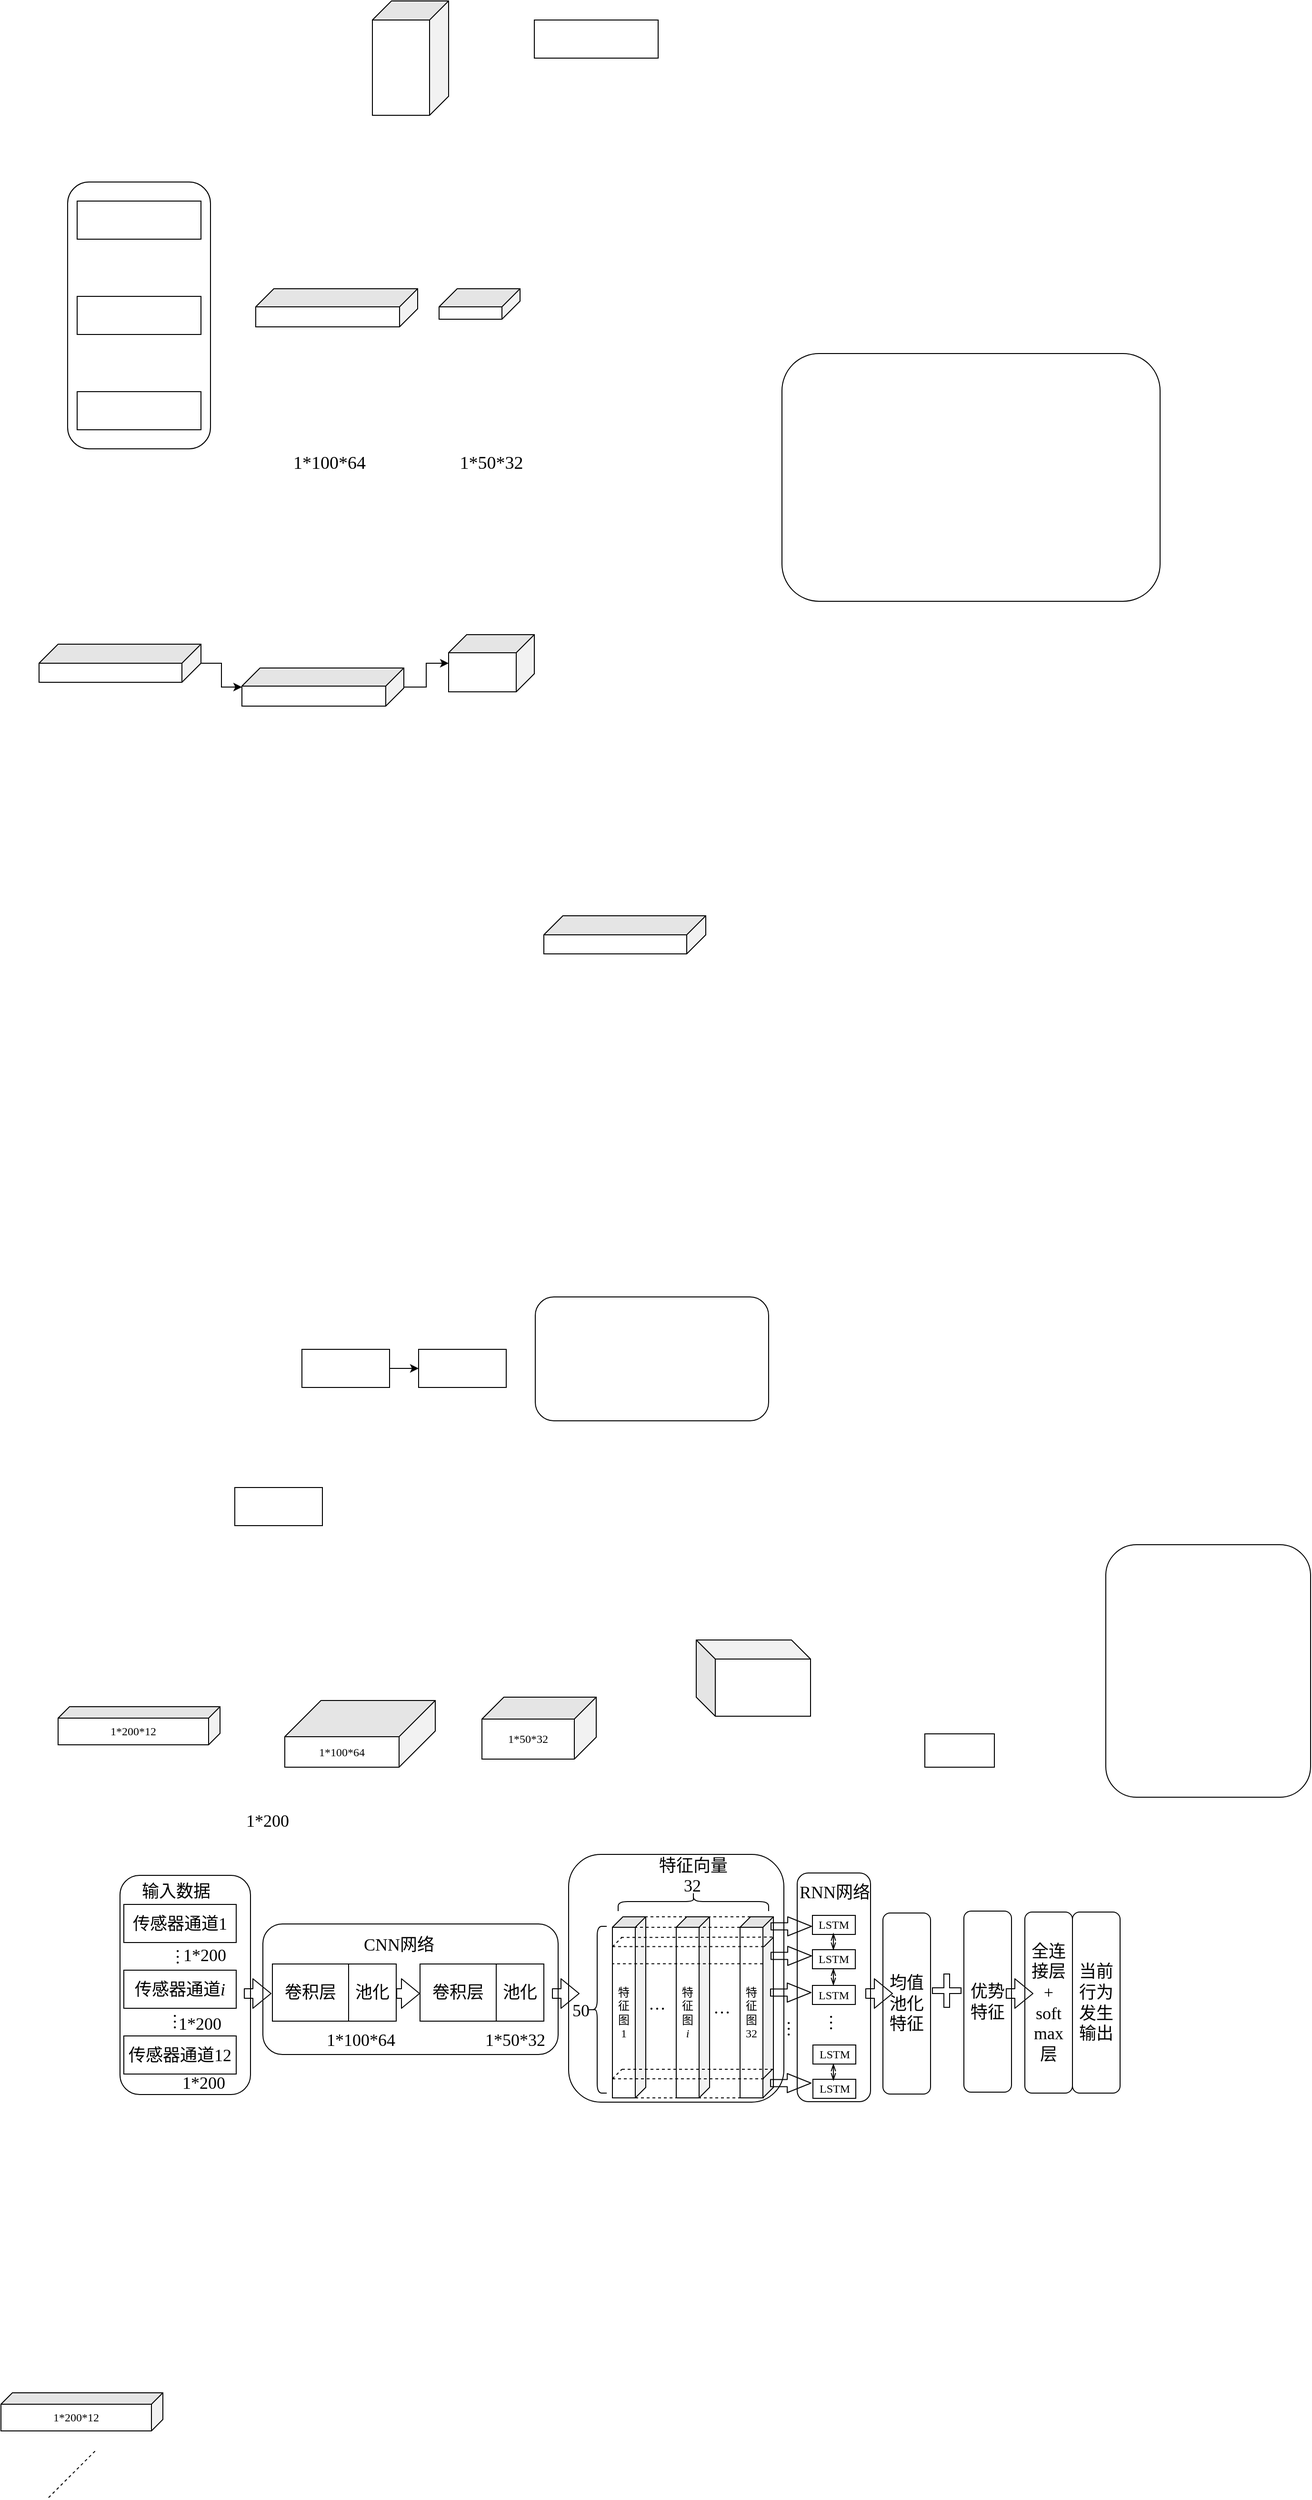 <mxfile version="12.1.5" type="github" pages="1">
  <diagram id="lJSEZnFhlExgmXPmysFB" name="Page-1">
    <mxGraphModel dx="1955" dy="560" grid="1" gridSize="10" guides="1" tooltips="1" connect="1" arrows="1" fold="1" page="1" pageScale="1" pageWidth="827" pageHeight="1169" math="0" shadow="0">
      <root>
        <mxCell id="0"/>
        <mxCell id="1" parent="0"/>
        <mxCell id="eGzz-Rn0fV7NUqwpoASo-1" value="" style="rounded=0;whiteSpace=wrap;html=1;fontFamily=Times New Roman;" parent="1" vertex="1">
          <mxGeometry x="50" y="240" width="130" height="40" as="geometry"/>
        </mxCell>
        <mxCell id="eGzz-Rn0fV7NUqwpoASo-10" value="" style="rounded=0;whiteSpace=wrap;html=1;fontFamily=Times New Roman;" parent="1" vertex="1">
          <mxGeometry x="50" y="340" width="130" height="40" as="geometry"/>
        </mxCell>
        <mxCell id="eGzz-Rn0fV7NUqwpoASo-11" value="" style="rounded=0;whiteSpace=wrap;html=1;fontFamily=Times New Roman;" parent="1" vertex="1">
          <mxGeometry x="50" y="440" width="130" height="40" as="geometry"/>
        </mxCell>
        <mxCell id="eGzz-Rn0fV7NUqwpoASo-12" value="" style="rounded=1;whiteSpace=wrap;html=1;fillColor=none;fontFamily=Times New Roman;" parent="1" vertex="1">
          <mxGeometry x="40" y="220" width="150" height="280" as="geometry"/>
        </mxCell>
        <mxCell id="eGzz-Rn0fV7NUqwpoASo-13" value="" style="rounded=1;whiteSpace=wrap;html=1;fillColor=none;fontFamily=Times New Roman;" parent="1" vertex="1">
          <mxGeometry x="790" y="400" width="397" height="260" as="geometry"/>
        </mxCell>
        <mxCell id="eGzz-Rn0fV7NUqwpoASo-28" value="" style="edgeStyle=orthogonalEdgeStyle;rounded=0;orthogonalLoop=1;jettySize=auto;html=1;fontFamily=Times New Roman;" parent="1" source="eGzz-Rn0fV7NUqwpoASo-14" target="eGzz-Rn0fV7NUqwpoASo-27" edge="1">
          <mxGeometry relative="1" as="geometry"/>
        </mxCell>
        <mxCell id="eGzz-Rn0fV7NUqwpoASo-14" value="" style="shape=cube;whiteSpace=wrap;html=1;boundedLbl=1;backgroundOutline=1;darkOpacity=0.05;darkOpacity2=0.1;fillColor=none;direction=south;size=19;fontFamily=Times New Roman;" parent="1" vertex="1">
          <mxGeometry x="223" y="730" width="170" height="40" as="geometry"/>
        </mxCell>
        <mxCell id="eGzz-Rn0fV7NUqwpoASo-27" value="" style="shape=cube;whiteSpace=wrap;html=1;boundedLbl=1;backgroundOutline=1;darkOpacity=0.05;darkOpacity2=0.1;fillColor=none;direction=south;size=19;fontFamily=Times New Roman;" parent="1" vertex="1">
          <mxGeometry x="440" y="695" width="90" height="60" as="geometry"/>
        </mxCell>
        <mxCell id="eGzz-Rn0fV7NUqwpoASo-15" value="" style="shape=cube;whiteSpace=wrap;html=1;boundedLbl=1;backgroundOutline=1;darkOpacity=0.05;darkOpacity2=0.1;fillColor=none;direction=south;fontFamily=Times New Roman;" parent="1" vertex="1">
          <mxGeometry x="360" y="30" width="80" height="120" as="geometry"/>
        </mxCell>
        <mxCell id="eGzz-Rn0fV7NUqwpoASo-30" value="" style="edgeStyle=orthogonalEdgeStyle;rounded=0;orthogonalLoop=1;jettySize=auto;html=1;fontFamily=Times New Roman;" parent="1" source="eGzz-Rn0fV7NUqwpoASo-16" target="eGzz-Rn0fV7NUqwpoASo-14" edge="1">
          <mxGeometry relative="1" as="geometry"/>
        </mxCell>
        <mxCell id="eGzz-Rn0fV7NUqwpoASo-16" value="" style="shape=cube;whiteSpace=wrap;html=1;boundedLbl=1;backgroundOutline=1;darkOpacity=0.05;darkOpacity2=0.1;fillColor=none;direction=south;fontFamily=Times New Roman;" parent="1" vertex="1">
          <mxGeometry x="10" y="705" width="170" height="40" as="geometry"/>
        </mxCell>
        <mxCell id="eGzz-Rn0fV7NUqwpoASo-20" value="" style="rounded=0;whiteSpace=wrap;html=1;fontFamily=Times New Roman;" parent="1" vertex="1">
          <mxGeometry x="530" y="50" width="130" height="40" as="geometry"/>
        </mxCell>
        <mxCell id="eGzz-Rn0fV7NUqwpoASo-31" value="" style="shape=cube;whiteSpace=wrap;html=1;boundedLbl=1;backgroundOutline=1;darkOpacity=0.05;darkOpacity2=0.1;fillColor=none;direction=south;size=19;fontFamily=Times New Roman;" parent="1" vertex="1">
          <mxGeometry x="237.5" y="332" width="170" height="40" as="geometry"/>
        </mxCell>
        <mxCell id="eGzz-Rn0fV7NUqwpoASo-32" value="&lt;font style=&quot;font-size: 19px&quot;&gt;1*100*64&lt;/font&gt;" style="text;html=1;strokeColor=none;fillColor=none;align=center;verticalAlign=middle;whiteSpace=wrap;rounded=0;fontFamily=Times New Roman;" parent="1" vertex="1">
          <mxGeometry x="260" y="490" width="110" height="50" as="geometry"/>
        </mxCell>
        <mxCell id="eGzz-Rn0fV7NUqwpoASo-33" value="" style="shape=cube;whiteSpace=wrap;html=1;boundedLbl=1;backgroundOutline=1;darkOpacity=0.05;darkOpacity2=0.1;fillColor=none;direction=south;size=19;fontFamily=Times New Roman;" parent="1" vertex="1">
          <mxGeometry x="430" y="332" width="85" height="32" as="geometry"/>
        </mxCell>
        <mxCell id="eGzz-Rn0fV7NUqwpoASo-34" value="" style="rounded=1;whiteSpace=wrap;html=1;fillColor=none;fontFamily=Times New Roman;" parent="1" vertex="1">
          <mxGeometry x="531" y="1390" width="245" height="130" as="geometry"/>
        </mxCell>
        <mxCell id="eGzz-Rn0fV7NUqwpoASo-35" value="&lt;font style=&quot;font-size: 19px&quot;&gt;1*50*32&lt;/font&gt;" style="text;html=1;strokeColor=none;fillColor=none;align=center;verticalAlign=middle;whiteSpace=wrap;rounded=0;fontFamily=Times New Roman;" parent="1" vertex="1">
          <mxGeometry x="430" y="490" width="110" height="50" as="geometry"/>
        </mxCell>
        <mxCell id="eGzz-Rn0fV7NUqwpoASo-36" value="特征图&lt;br&gt;1" style="shape=cube;whiteSpace=wrap;html=1;boundedLbl=1;backgroundOutline=1;darkOpacity=0.05;darkOpacity2=0.1;fillColor=none;direction=south;size=11;fontFamily=Times New Roman;" parent="1" vertex="1">
          <mxGeometry x="612" y="2040.5" width="35" height="190" as="geometry"/>
        </mxCell>
        <mxCell id="eGzz-Rn0fV7NUqwpoASo-37" value="特征图&lt;br&gt;&lt;i&gt;i&lt;/i&gt;" style="shape=cube;whiteSpace=wrap;html=1;boundedLbl=1;backgroundOutline=1;darkOpacity=0.05;darkOpacity2=0.1;fillColor=none;direction=south;size=11;fontStyle=0;fontFamily=Times New Roman;" parent="1" vertex="1">
          <mxGeometry x="679" y="2040.5" width="35" height="190" as="geometry"/>
        </mxCell>
        <mxCell id="eGzz-Rn0fV7NUqwpoASo-38" value="特征图&lt;br&gt;32" style="shape=cube;whiteSpace=wrap;html=1;boundedLbl=1;backgroundOutline=1;darkOpacity=0.05;darkOpacity2=0.1;fillColor=none;direction=south;size=11;fontStyle=0;fontFamily=Times New Roman;" parent="1" vertex="1">
          <mxGeometry x="746" y="2040.5" width="35" height="190" as="geometry"/>
        </mxCell>
        <mxCell id="eGzz-Rn0fV7NUqwpoASo-39" value="1*200*12" style="shape=cube;whiteSpace=wrap;html=1;boundedLbl=1;backgroundOutline=1;darkOpacity=0.05;darkOpacity2=0.1;fillColor=none;direction=south;size=12;fontFamily=Times New Roman;" parent="1" vertex="1">
          <mxGeometry x="-30" y="2540" width="170" height="40" as="geometry"/>
        </mxCell>
        <mxCell id="eGzz-Rn0fV7NUqwpoASo-40" value="" style="shape=cube;whiteSpace=wrap;html=1;boundedLbl=1;backgroundOutline=1;darkOpacity=0.05;darkOpacity2=0.1;fillColor=none;direction=south;fontFamily=Times New Roman;" parent="1" vertex="1">
          <mxGeometry x="540" y="990" width="170" height="40" as="geometry"/>
        </mxCell>
        <mxCell id="eGzz-Rn0fV7NUqwpoASo-41" value="1*100*64" style="shape=cube;whiteSpace=wrap;html=1;boundedLbl=1;backgroundOutline=1;darkOpacity=0.05;darkOpacity2=0.1;fillColor=none;direction=south;size=38;fontFamily=Times New Roman;" parent="1" vertex="1">
          <mxGeometry x="268" y="1813.5" width="158" height="70" as="geometry"/>
        </mxCell>
        <mxCell id="eGzz-Rn0fV7NUqwpoASo-42" value="1*50*32" style="shape=cube;whiteSpace=wrap;html=1;boundedLbl=1;backgroundOutline=1;darkOpacity=0.05;darkOpacity2=0.1;fillColor=none;direction=south;size=23;fontFamily=Times New Roman;" parent="1" vertex="1">
          <mxGeometry x="475" y="1810" width="120" height="65" as="geometry"/>
        </mxCell>
        <mxCell id="eGzz-Rn0fV7NUqwpoASo-43" value="" style="rounded=0;whiteSpace=wrap;html=1;fillColor=none;fontFamily=Times New Roman;" parent="1" vertex="1">
          <mxGeometry x="215.5" y="1590" width="92" height="40" as="geometry"/>
        </mxCell>
        <mxCell id="eGzz-Rn0fV7NUqwpoASo-44" value="卷积层" style="rounded=0;whiteSpace=wrap;html=1;fillColor=none;fontSize=18;fontFamily=Times New Roman;" parent="1" vertex="1">
          <mxGeometry x="255" y="2090" width="80" height="60" as="geometry"/>
        </mxCell>
        <mxCell id="eGzz-Rn0fV7NUqwpoASo-50" value="池化" style="rounded=0;whiteSpace=wrap;html=1;fillColor=none;fontSize=18;fontFamily=Times New Roman;" parent="1" vertex="1">
          <mxGeometry x="335" y="2090" width="50" height="60" as="geometry"/>
        </mxCell>
        <mxCell id="eGzz-Rn0fV7NUqwpoASo-47" value="" style="edgeStyle=orthogonalEdgeStyle;rounded=0;orthogonalLoop=1;jettySize=auto;html=1;fontFamily=Times New Roman;" parent="1" source="eGzz-Rn0fV7NUqwpoASo-45" target="eGzz-Rn0fV7NUqwpoASo-46" edge="1">
          <mxGeometry relative="1" as="geometry"/>
        </mxCell>
        <mxCell id="eGzz-Rn0fV7NUqwpoASo-45" value="" style="rounded=0;whiteSpace=wrap;html=1;fillColor=none;fontFamily=Times New Roman;" parent="1" vertex="1">
          <mxGeometry x="286" y="1445" width="92" height="40" as="geometry"/>
        </mxCell>
        <mxCell id="eGzz-Rn0fV7NUqwpoASo-46" value="" style="rounded=0;whiteSpace=wrap;html=1;fillColor=none;fontFamily=Times New Roman;" parent="1" vertex="1">
          <mxGeometry x="408.5" y="1445" width="92" height="40" as="geometry"/>
        </mxCell>
        <mxCell id="eGzz-Rn0fV7NUqwpoASo-48" value="" style="shape=cube;whiteSpace=wrap;html=1;boundedLbl=1;backgroundOutline=1;darkOpacity=0.05;darkOpacity2=0.1;fillColor=none;fontFamily=Times New Roman;" parent="1" vertex="1">
          <mxGeometry x="700" y="1750" width="120" height="80" as="geometry"/>
        </mxCell>
        <mxCell id="eGzz-Rn0fV7NUqwpoASo-49" value="1*200*12" style="shape=cube;whiteSpace=wrap;html=1;boundedLbl=1;backgroundOutline=1;darkOpacity=0.05;darkOpacity2=0.1;fillColor=none;direction=south;size=12;fontFamily=Times New Roman;" parent="1" vertex="1">
          <mxGeometry x="30" y="1820" width="170" height="40" as="geometry"/>
        </mxCell>
        <mxCell id="eGzz-Rn0fV7NUqwpoASo-52" value="LSTM" style="rounded=0;whiteSpace=wrap;html=1;fillColor=none;fontFamily=Times New Roman;" parent="1" vertex="1">
          <mxGeometry x="822" y="2039" width="45" height="20" as="geometry"/>
        </mxCell>
        <mxCell id="eGzz-Rn0fV7NUqwpoASo-92" value="LSTM" style="rounded=0;whiteSpace=wrap;html=1;fillColor=none;fontFamily=Times New Roman;" parent="1" vertex="1">
          <mxGeometry x="822" y="2075" width="45" height="20" as="geometry"/>
        </mxCell>
        <mxCell id="eGzz-Rn0fV7NUqwpoASo-53" value="" style="rounded=0;whiteSpace=wrap;html=1;fillColor=none;fontFamily=Times New Roman;" parent="1" vertex="1">
          <mxGeometry x="940" y="1848.5" width="73" height="35" as="geometry"/>
        </mxCell>
        <mxCell id="eGzz-Rn0fV7NUqwpoASo-64" value="卷积层" style="rounded=0;whiteSpace=wrap;html=1;fillColor=none;fontSize=18;fontFamily=Times New Roman;" parent="1" vertex="1">
          <mxGeometry x="410" y="2090" width="80" height="60" as="geometry"/>
        </mxCell>
        <mxCell id="eGzz-Rn0fV7NUqwpoASo-65" value="池化" style="rounded=0;whiteSpace=wrap;html=1;fillColor=none;fontSize=18;fontFamily=Times New Roman;" parent="1" vertex="1">
          <mxGeometry x="490" y="2090" width="50" height="60" as="geometry"/>
        </mxCell>
        <mxCell id="eGzz-Rn0fV7NUqwpoASo-67" value="" style="rounded=1;whiteSpace=wrap;html=1;fillColor=none;fontSize=18;fontFamily=Times New Roman;" parent="1" vertex="1">
          <mxGeometry x="245" y="2048" width="310" height="137" as="geometry"/>
        </mxCell>
        <mxCell id="eGzz-Rn0fV7NUqwpoASo-68" value="CNN网络" style="text;html=1;strokeColor=none;fillColor=none;align=center;verticalAlign=middle;whiteSpace=wrap;rounded=0;fontSize=18;fontFamily=Times New Roman;" parent="1" vertex="1">
          <mxGeometry x="327.5" y="2050" width="120" height="40" as="geometry"/>
        </mxCell>
        <mxCell id="eGzz-Rn0fV7NUqwpoASo-69" value="" style="rounded=1;whiteSpace=wrap;html=1;fillColor=none;fontSize=18;fontFamily=Times New Roman;" parent="1" vertex="1">
          <mxGeometry x="1130" y="1650" width="215" height="265" as="geometry"/>
        </mxCell>
        <mxCell id="eGzz-Rn0fV7NUqwpoASo-70" value="1*100*64" style="text;html=1;strokeColor=none;fillColor=none;align=center;verticalAlign=middle;whiteSpace=wrap;rounded=0;fontSize=18;fontFamily=Times New Roman;" parent="1" vertex="1">
          <mxGeometry x="286" y="2160" width="124" height="20" as="geometry"/>
        </mxCell>
        <mxCell id="eGzz-Rn0fV7NUqwpoASo-71" value="1*50*32" style="text;html=1;strokeColor=none;fillColor=none;align=center;verticalAlign=middle;whiteSpace=wrap;rounded=0;fontSize=18;fontFamily=Times New Roman;" parent="1" vertex="1">
          <mxGeometry x="447.5" y="2160" width="124" height="20" as="geometry"/>
        </mxCell>
        <mxCell id="eGzz-Rn0fV7NUqwpoASo-72" value="" style="shape=curlyBracket;whiteSpace=wrap;html=1;rounded=1;fillColor=none;fontSize=18;fontFamily=Times New Roman;" parent="1" vertex="1">
          <mxGeometry x="586" y="2050.5" width="20" height="175" as="geometry"/>
        </mxCell>
        <mxCell id="eGzz-Rn0fV7NUqwpoASo-73" value="50" style="text;html=1;resizable=0;points=[];autosize=1;align=left;verticalAlign=top;spacingTop=-4;fontSize=18;fontFamily=Times New Roman;" parent="1" vertex="1">
          <mxGeometry x="568" y="2125.5" width="40" height="20" as="geometry"/>
        </mxCell>
        <mxCell id="eGzz-Rn0fV7NUqwpoASo-74" value="" style="shape=curlyBracket;whiteSpace=wrap;html=1;rounded=1;fillColor=none;fontSize=18;direction=south;fontFamily=Times New Roman;" parent="1" vertex="1">
          <mxGeometry x="618" y="2014.5" width="158" height="20" as="geometry"/>
        </mxCell>
        <mxCell id="eGzz-Rn0fV7NUqwpoASo-75" value="32" style="text;html=1;resizable=0;points=[];autosize=1;align=left;verticalAlign=top;spacingTop=-4;fontSize=18;fontFamily=Times New Roman;" parent="1" vertex="1">
          <mxGeometry x="685" y="1994.5" width="40" height="20" as="geometry"/>
        </mxCell>
        <mxCell id="eGzz-Rn0fV7NUqwpoASo-76" value="" style="endArrow=none;dashed=1;html=1;fontSize=18;entryX=0;entryY=0;entryDx=11;entryDy=35;entryPerimeter=0;exitX=0;exitY=0;exitDx=11;exitDy=35;exitPerimeter=0;fontFamily=Times New Roman;" parent="1" source="eGzz-Rn0fV7NUqwpoASo-38" target="eGzz-Rn0fV7NUqwpoASo-36" edge="1">
          <mxGeometry width="50" height="50" relative="1" as="geometry">
            <mxPoint x="369" y="2039.5" as="sourcePoint"/>
            <mxPoint x="611" y="2045.5" as="targetPoint"/>
          </mxGeometry>
        </mxCell>
        <mxCell id="eGzz-Rn0fV7NUqwpoASo-77" value="" style="endArrow=none;dashed=1;html=1;fontSize=18;entryX=0;entryY=0;entryDx=0;entryDy=24;entryPerimeter=0;exitX=0;exitY=0;exitDx=0;exitDy=24;exitPerimeter=0;fontFamily=Times New Roman;" parent="1" source="eGzz-Rn0fV7NUqwpoASo-38" target="eGzz-Rn0fV7NUqwpoASo-36" edge="1">
          <mxGeometry width="50" height="50" relative="1" as="geometry">
            <mxPoint x="491" y="2055.5" as="sourcePoint"/>
            <mxPoint x="541" y="2005.5" as="targetPoint"/>
          </mxGeometry>
        </mxCell>
        <mxCell id="eGzz-Rn0fV7NUqwpoASo-78" value="" style="endArrow=none;dashed=1;html=1;fontSize=18;entryX=0.149;entryY=1;entryDx=0;entryDy=0;entryPerimeter=0;exitX=0.149;exitY=0.286;exitDx=0;exitDy=0;exitPerimeter=0;fontFamily=Times New Roman;" parent="1" edge="1">
          <mxGeometry width="50" height="50" relative="1" as="geometry">
            <mxPoint x="770.99" y="2071.81" as="sourcePoint"/>
            <mxPoint x="612" y="2071.81" as="targetPoint"/>
          </mxGeometry>
        </mxCell>
        <mxCell id="eGzz-Rn0fV7NUqwpoASo-79" value="" style="endArrow=none;dashed=1;html=1;fontSize=18;entryX=0.112;entryY=0.009;entryDx=0;entryDy=0;entryPerimeter=0;exitX=0.114;exitY=0.743;exitDx=0;exitDy=0;exitPerimeter=0;fontFamily=Times New Roman;" parent="1" source="eGzz-Rn0fV7NUqwpoASo-36" target="eGzz-Rn0fV7NUqwpoASo-38" edge="1">
          <mxGeometry width="50" height="50" relative="1" as="geometry">
            <mxPoint x="511" y="2075.5" as="sourcePoint"/>
            <mxPoint x="561" y="2025.5" as="targetPoint"/>
          </mxGeometry>
        </mxCell>
        <mxCell id="eGzz-Rn0fV7NUqwpoASo-84" value="" style="endArrow=none;dashed=1;html=1;fontSize=18;fontFamily=Times New Roman;" parent="1" edge="1">
          <mxGeometry width="50" height="50" relative="1" as="geometry">
            <mxPoint x="612" y="2210.5" as="sourcePoint"/>
            <mxPoint x="771" y="2210.5" as="targetPoint"/>
          </mxGeometry>
        </mxCell>
        <mxCell id="eGzz-Rn0fV7NUqwpoASo-85" value="" style="endArrow=none;dashed=1;html=1;fontSize=18;fontFamily=Times New Roman;" parent="1" edge="1">
          <mxGeometry width="50" height="50" relative="1" as="geometry">
            <mxPoint x="612" y="2230.5" as="sourcePoint"/>
            <mxPoint x="771" y="2230.5" as="targetPoint"/>
          </mxGeometry>
        </mxCell>
        <mxCell id="eGzz-Rn0fV7NUqwpoASo-86" value="" style="endArrow=none;dashed=1;html=1;fontSize=18;fontFamily=Times New Roman;" parent="1" edge="1">
          <mxGeometry width="50" height="50" relative="1" as="geometry">
            <mxPoint x="622" y="2200.5" as="sourcePoint"/>
            <mxPoint x="781" y="2200.5" as="targetPoint"/>
          </mxGeometry>
        </mxCell>
        <mxCell id="eGzz-Rn0fV7NUqwpoASo-88" value="" style="endArrow=none;html=1;fontSize=18;fontFamily=Times New Roman;" parent="1" edge="1">
          <mxGeometry width="50" height="50" relative="1" as="geometry">
            <mxPoint x="771" y="2072" as="sourcePoint"/>
            <mxPoint x="781" y="2062" as="targetPoint"/>
          </mxGeometry>
        </mxCell>
        <mxCell id="eGzz-Rn0fV7NUqwpoASo-89" value="" style="endArrow=none;dashed=1;html=1;fontSize=18;fontFamily=Times New Roman;" parent="1" edge="1">
          <mxGeometry width="50" height="50" relative="1" as="geometry">
            <mxPoint x="612" y="2072" as="sourcePoint"/>
            <mxPoint x="622" y="2062" as="targetPoint"/>
          </mxGeometry>
        </mxCell>
        <mxCell id="eGzz-Rn0fV7NUqwpoASo-90" value="" style="endArrow=none;dashed=1;html=1;fontSize=18;fontFamily=Times New Roman;" parent="1" edge="1">
          <mxGeometry width="50" height="50" relative="1" as="geometry">
            <mxPoint x="612" y="2210.5" as="sourcePoint"/>
            <mxPoint x="622" y="2200.5" as="targetPoint"/>
          </mxGeometry>
        </mxCell>
        <mxCell id="eGzz-Rn0fV7NUqwpoASo-91" value="" style="endArrow=none;html=1;fontSize=18;fontFamily=Times New Roman;" parent="1" edge="1">
          <mxGeometry width="50" height="50" relative="1" as="geometry">
            <mxPoint x="770" y="2210.5" as="sourcePoint"/>
            <mxPoint x="780" y="2200.5" as="targetPoint"/>
          </mxGeometry>
        </mxCell>
        <mxCell id="eGzz-Rn0fV7NUqwpoASo-106" value="均值池化特征" style="rounded=1;whiteSpace=wrap;html=1;fillColor=none;fontSize=18;fontFamily=Times New Roman;" parent="1" vertex="1">
          <mxGeometry x="896" y="2036.5" width="50" height="190" as="geometry"/>
        </mxCell>
        <mxCell id="eGzz-Rn0fV7NUqwpoASo-107" value="" style="shape=cross;whiteSpace=wrap;html=1;fillColor=none;fontSize=18;fontFamily=Times New Roman;" parent="1" vertex="1">
          <mxGeometry x="948" y="2100.5" width="30" height="35" as="geometry"/>
        </mxCell>
        <mxCell id="eGzz-Rn0fV7NUqwpoASo-108" value="优势特征" style="rounded=1;whiteSpace=wrap;html=1;fillColor=none;fontSize=18;fontFamily=Times New Roman;" parent="1" vertex="1">
          <mxGeometry x="981" y="2034.5" width="50" height="190" as="geometry"/>
        </mxCell>
        <mxCell id="eGzz-Rn0fV7NUqwpoASo-109" value="全连接层&lt;br&gt;+&lt;br&gt;soft&lt;br&gt;max&lt;br&gt;层" style="rounded=1;whiteSpace=wrap;html=1;fillColor=none;fontSize=18;fontFamily=Times New Roman;" parent="1" vertex="1">
          <mxGeometry x="1045" y="2035.5" width="50" height="190" as="geometry"/>
        </mxCell>
        <mxCell id="eGzz-Rn0fV7NUqwpoASo-110" value="当前行为&lt;br&gt;发生输出" style="rounded=1;whiteSpace=wrap;html=1;fillColor=none;fontSize=18;fontFamily=Times New Roman;" parent="1" vertex="1">
          <mxGeometry x="1095" y="2035.5" width="50" height="190" as="geometry"/>
        </mxCell>
        <mxCell id="2xV4bgSsPK4Fpn9SXGJm-1" value="" style="shape=flexArrow;endArrow=classic;html=1;fontFamily=Times New Roman;" edge="1" parent="1">
          <mxGeometry width="50" height="50" relative="1" as="geometry">
            <mxPoint x="1025" y="2121" as="sourcePoint"/>
            <mxPoint x="1054" y="2121" as="targetPoint"/>
          </mxGeometry>
        </mxCell>
        <mxCell id="2xV4bgSsPK4Fpn9SXGJm-2" value="" style="rounded=1;whiteSpace=wrap;html=1;fillColor=none;fontFamily=Times New Roman;" vertex="1" parent="1">
          <mxGeometry x="95" y="1997" width="137" height="230" as="geometry"/>
        </mxCell>
        <mxCell id="2xV4bgSsPK4Fpn9SXGJm-3" value="RNN网络" style="text;html=1;strokeColor=none;fillColor=none;align=center;verticalAlign=middle;whiteSpace=wrap;rounded=0;fontSize=18;fontFamily=Times New Roman;" vertex="1" parent="1">
          <mxGeometry x="806" y="2004.5" width="79" height="20" as="geometry"/>
        </mxCell>
        <mxCell id="2xV4bgSsPK4Fpn9SXGJm-9" value="" style="endArrow=none;dashed=1;html=1;fontSize=18;entryX=0.149;entryY=1;entryDx=0;entryDy=0;entryPerimeter=0;exitX=0.149;exitY=0.286;exitDx=0;exitDy=0;exitPerimeter=0;fontFamily=Times New Roman;" edge="1" parent="1">
          <mxGeometry width="50" height="50" relative="1" as="geometry">
            <mxPoint x="770" y="2089.81" as="sourcePoint"/>
            <mxPoint x="612" y="2089.81" as="targetPoint"/>
          </mxGeometry>
        </mxCell>
        <mxCell id="2xV4bgSsPK4Fpn9SXGJm-12" value="传感器通道1" style="rounded=0;whiteSpace=wrap;html=1;fillColor=none;fontSize=18;fontFamily=Times New Roman;" vertex="1" parent="1">
          <mxGeometry x="99" y="2027.5" width="118" height="40" as="geometry"/>
        </mxCell>
        <mxCell id="2xV4bgSsPK4Fpn9SXGJm-14" value="传感器通道&lt;i&gt;i&lt;/i&gt;" style="rounded=0;whiteSpace=wrap;html=1;fillColor=none;fontSize=18;fontFamily=Times New Roman;" vertex="1" parent="1">
          <mxGeometry x="99" y="2096.5" width="118" height="40" as="geometry"/>
        </mxCell>
        <mxCell id="2xV4bgSsPK4Fpn9SXGJm-15" value="传感器通道12" style="rounded=0;whiteSpace=wrap;html=1;fillColor=none;fontSize=18;fontFamily=Times New Roman;" vertex="1" parent="1">
          <mxGeometry x="99" y="2165.5" width="118" height="40" as="geometry"/>
        </mxCell>
        <mxCell id="2xV4bgSsPK4Fpn9SXGJm-16" value="1*200" style="text;html=1;strokeColor=none;fillColor=none;align=center;verticalAlign=middle;whiteSpace=wrap;rounded=0;fontSize=18;fontFamily=Times New Roman;" vertex="1" parent="1">
          <mxGeometry x="230" y="1930" width="40" height="20" as="geometry"/>
        </mxCell>
        <mxCell id="2xV4bgSsPK4Fpn9SXGJm-24" value="" style="rounded=1;whiteSpace=wrap;html=1;fillColor=none;fontSize=18;fontFamily=Times New Roman;" vertex="1" parent="1">
          <mxGeometry x="806" y="1994.5" width="77" height="240" as="geometry"/>
        </mxCell>
        <mxCell id="2xV4bgSsPK4Fpn9SXGJm-37" value="" style="endArrow=none;dashed=1;html=1;fontFamily=Times New Roman;fontSize=18;" edge="1" parent="1">
          <mxGeometry width="50" height="50" relative="1" as="geometry">
            <mxPoint x="20" y="2650" as="sourcePoint"/>
            <mxPoint x="70" y="2600" as="targetPoint"/>
          </mxGeometry>
        </mxCell>
        <mxCell id="2xV4bgSsPK4Fpn9SXGJm-38" value="…" style="text;html=1;strokeColor=none;fillColor=none;align=center;verticalAlign=middle;whiteSpace=wrap;rounded=0;fontFamily=Times New Roman;fontSize=18;direction=west;" vertex="1" parent="1">
          <mxGeometry x="707" y="2125.5" width="40" height="20" as="geometry"/>
        </mxCell>
        <mxCell id="2xV4bgSsPK4Fpn9SXGJm-39" value="…" style="text;html=1;strokeColor=none;fillColor=none;align=center;verticalAlign=middle;whiteSpace=wrap;rounded=0;fontFamily=Times New Roman;fontSize=18;direction=west;rotation=90;" vertex="1" parent="1">
          <mxGeometry x="140.5" y="2072" width="40" height="20" as="geometry"/>
        </mxCell>
        <mxCell id="2xV4bgSsPK4Fpn9SXGJm-40" value="…" style="text;html=1;strokeColor=none;fillColor=none;align=center;verticalAlign=middle;whiteSpace=wrap;rounded=0;fontFamily=Times New Roman;fontSize=18;direction=west;rotation=90;" vertex="1" parent="1">
          <mxGeometry x="138" y="2140.5" width="40" height="20" as="geometry"/>
        </mxCell>
        <mxCell id="2xV4bgSsPK4Fpn9SXGJm-41" value="…" style="text;html=1;strokeColor=none;fillColor=none;align=center;verticalAlign=middle;whiteSpace=wrap;rounded=0;fontFamily=Times New Roman;fontSize=18;direction=west;" vertex="1" parent="1">
          <mxGeometry x="638.5" y="2121.5" width="40" height="20" as="geometry"/>
        </mxCell>
        <mxCell id="2xV4bgSsPK4Fpn9SXGJm-42" value="…" style="text;html=1;strokeColor=none;fillColor=none;align=center;verticalAlign=middle;whiteSpace=wrap;rounded=0;fontFamily=Times New Roman;fontSize=18;direction=west;rotation=90;" vertex="1" parent="1">
          <mxGeometry x="827" y="2141.5" width="40" height="20" as="geometry"/>
        </mxCell>
        <mxCell id="2xV4bgSsPK4Fpn9SXGJm-43" value="输入数据" style="text;html=1;strokeColor=none;fillColor=none;align=center;verticalAlign=middle;whiteSpace=wrap;rounded=0;fontFamily=Times New Roman;fontSize=18;" vertex="1" parent="1">
          <mxGeometry x="104" y="2003.5" width="100" height="20" as="geometry"/>
        </mxCell>
        <mxCell id="2xV4bgSsPK4Fpn9SXGJm-44" value="" style="rounded=1;whiteSpace=wrap;html=1;fillColor=none;fontFamily=Times New Roman;fontSize=18;" vertex="1" parent="1">
          <mxGeometry x="566" y="1975" width="226" height="260" as="geometry"/>
        </mxCell>
        <mxCell id="2xV4bgSsPK4Fpn9SXGJm-48" value="特征向量" style="text;html=1;strokeColor=none;fillColor=none;align=center;verticalAlign=middle;whiteSpace=wrap;rounded=0;fontFamily=Times New Roman;fontSize=18;" vertex="1" parent="1">
          <mxGeometry x="651.5" y="1977" width="90" height="20" as="geometry"/>
        </mxCell>
        <mxCell id="2xV4bgSsPK4Fpn9SXGJm-55" value="" style="shape=flexArrow;endArrow=classic;html=1;fontFamily=Times New Roman;fontSize=18;width=7.5;endSize=7.986;endWidth=11.528;" edge="1" parent="1">
          <mxGeometry width="50" height="50" relative="1" as="geometry">
            <mxPoint x="778" y="2050.5" as="sourcePoint"/>
            <mxPoint x="821.5" y="2050.5" as="targetPoint"/>
          </mxGeometry>
        </mxCell>
        <mxCell id="2xV4bgSsPK4Fpn9SXGJm-56" value="" style="shape=flexArrow;endArrow=classic;html=1;fontFamily=Times New Roman;fontSize=18;width=7.5;endSize=7.986;endWidth=11.528;" edge="1" parent="1">
          <mxGeometry width="50" height="50" relative="1" as="geometry">
            <mxPoint x="778" y="2081.5" as="sourcePoint"/>
            <mxPoint x="821.5" y="2081.5" as="targetPoint"/>
          </mxGeometry>
        </mxCell>
        <mxCell id="2xV4bgSsPK4Fpn9SXGJm-57" value="LSTM" style="rounded=0;whiteSpace=wrap;html=1;fillColor=none;fontFamily=Times New Roman;" vertex="1" parent="1">
          <mxGeometry x="822.5" y="2175" width="45" height="20" as="geometry"/>
        </mxCell>
        <mxCell id="2xV4bgSsPK4Fpn9SXGJm-58" value="LSTM" style="rounded=0;whiteSpace=wrap;html=1;fillColor=none;fontFamily=Times New Roman;" vertex="1" parent="1">
          <mxGeometry x="822.5" y="2211" width="45" height="20" as="geometry"/>
        </mxCell>
        <mxCell id="2xV4bgSsPK4Fpn9SXGJm-59" value="" style="endArrow=openThin;startArrow=openThin;html=1;fontSize=18;fontFamily=Times New Roman;startFill=0;endFill=0;" edge="1" parent="1">
          <mxGeometry width="50" height="50" relative="1" as="geometry">
            <mxPoint x="844" y="2212.5" as="sourcePoint"/>
            <mxPoint x="844" y="2194.5" as="targetPoint"/>
          </mxGeometry>
        </mxCell>
        <mxCell id="2xV4bgSsPK4Fpn9SXGJm-60" value="" style="shape=flexArrow;endArrow=classic;html=1;fontFamily=Times New Roman;fontSize=18;width=7.5;endSize=7.986;endWidth=11.528;" edge="1" parent="1">
          <mxGeometry width="50" height="50" relative="1" as="geometry">
            <mxPoint x="777.5" y="2215" as="sourcePoint"/>
            <mxPoint x="821" y="2215" as="targetPoint"/>
          </mxGeometry>
        </mxCell>
        <mxCell id="2xV4bgSsPK4Fpn9SXGJm-62" value="LSTM" style="rounded=0;whiteSpace=wrap;html=1;fillColor=none;fontFamily=Times New Roman;" vertex="1" parent="1">
          <mxGeometry x="822" y="2112.5" width="45" height="20" as="geometry"/>
        </mxCell>
        <mxCell id="2xV4bgSsPK4Fpn9SXGJm-67" value="" style="shape=flexArrow;endArrow=classic;html=1;fontFamily=Times New Roman;fontSize=18;width=7.5;endSize=7.986;endWidth=11.528;" edge="1" parent="1">
          <mxGeometry width="50" height="50" relative="1" as="geometry">
            <mxPoint x="777.5" y="2120" as="sourcePoint"/>
            <mxPoint x="821" y="2120" as="targetPoint"/>
          </mxGeometry>
        </mxCell>
        <mxCell id="2xV4bgSsPK4Fpn9SXGJm-68" value="1*200" style="text;html=1;strokeColor=none;fillColor=none;align=center;verticalAlign=middle;whiteSpace=wrap;rounded=0;fontFamily=Times New Roman;fontSize=18;" vertex="1" parent="1">
          <mxGeometry x="164" y="2070.5" width="40" height="20" as="geometry"/>
        </mxCell>
        <mxCell id="2xV4bgSsPK4Fpn9SXGJm-69" value="1*200" style="text;html=1;strokeColor=none;fillColor=none;align=center;verticalAlign=middle;whiteSpace=wrap;rounded=0;fontFamily=Times New Roman;fontSize=18;" vertex="1" parent="1">
          <mxGeometry x="159" y="2142.5" width="40" height="20" as="geometry"/>
        </mxCell>
        <mxCell id="2xV4bgSsPK4Fpn9SXGJm-70" value="1*200" style="text;html=1;strokeColor=none;fillColor=none;align=center;verticalAlign=middle;whiteSpace=wrap;rounded=0;fontFamily=Times New Roman;fontSize=18;" vertex="1" parent="1">
          <mxGeometry x="163" y="2204.5" width="40" height="20" as="geometry"/>
        </mxCell>
        <mxCell id="2xV4bgSsPK4Fpn9SXGJm-72" value="" style="shape=flexArrow;endArrow=classic;html=1;fontFamily=Times New Roman;" edge="1" parent="1">
          <mxGeometry width="50" height="50" relative="1" as="geometry">
            <mxPoint x="877.5" y="2121" as="sourcePoint"/>
            <mxPoint x="906.5" y="2121" as="targetPoint"/>
          </mxGeometry>
        </mxCell>
        <mxCell id="2xV4bgSsPK4Fpn9SXGJm-73" value="" style="shape=flexArrow;endArrow=classic;html=1;fontFamily=Times New Roman;" edge="1" parent="1">
          <mxGeometry width="50" height="50" relative="1" as="geometry">
            <mxPoint x="548.5" y="2121" as="sourcePoint"/>
            <mxPoint x="577.5" y="2121" as="targetPoint"/>
          </mxGeometry>
        </mxCell>
        <mxCell id="2xV4bgSsPK4Fpn9SXGJm-75" value="" style="shape=flexArrow;endArrow=classic;html=1;fontFamily=Times New Roman;" edge="1" parent="1">
          <mxGeometry width="50" height="50" relative="1" as="geometry">
            <mxPoint x="225.0" y="2121" as="sourcePoint"/>
            <mxPoint x="254" y="2121" as="targetPoint"/>
          </mxGeometry>
        </mxCell>
        <mxCell id="2xV4bgSsPK4Fpn9SXGJm-77" value="" style="shape=flexArrow;endArrow=classic;html=1;fontFamily=Times New Roman;" edge="1" parent="1">
          <mxGeometry width="50" height="50" relative="1" as="geometry">
            <mxPoint x="385.0" y="2121" as="sourcePoint"/>
            <mxPoint x="410" y="2121" as="targetPoint"/>
          </mxGeometry>
        </mxCell>
        <mxCell id="2xV4bgSsPK4Fpn9SXGJm-84" value="" style="endArrow=openThin;startArrow=openThin;html=1;fontSize=18;fontFamily=Times New Roman;startFill=0;endFill=0;" edge="1" parent="1">
          <mxGeometry width="50" height="50" relative="1" as="geometry">
            <mxPoint x="844" y="2075.5" as="sourcePoint"/>
            <mxPoint x="844" y="2057.5" as="targetPoint"/>
          </mxGeometry>
        </mxCell>
        <mxCell id="2xV4bgSsPK4Fpn9SXGJm-92" value="" style="endArrow=openThin;startArrow=openThin;html=1;fontSize=18;fontFamily=Times New Roman;startFill=0;endFill=0;" edge="1" parent="1">
          <mxGeometry width="50" height="50" relative="1" as="geometry">
            <mxPoint x="844" y="2112.5" as="sourcePoint"/>
            <mxPoint x="844" y="2094.5" as="targetPoint"/>
          </mxGeometry>
        </mxCell>
        <mxCell id="2xV4bgSsPK4Fpn9SXGJm-98" value="…" style="text;html=1;strokeColor=none;fillColor=none;align=center;verticalAlign=middle;whiteSpace=wrap;rounded=0;fontFamily=Times New Roman;fontSize=18;direction=west;rotation=90;" vertex="1" parent="1">
          <mxGeometry x="782.5" y="2152.5" width="40" height="10" as="geometry"/>
        </mxCell>
      </root>
    </mxGraphModel>
  </diagram>
</mxfile>
